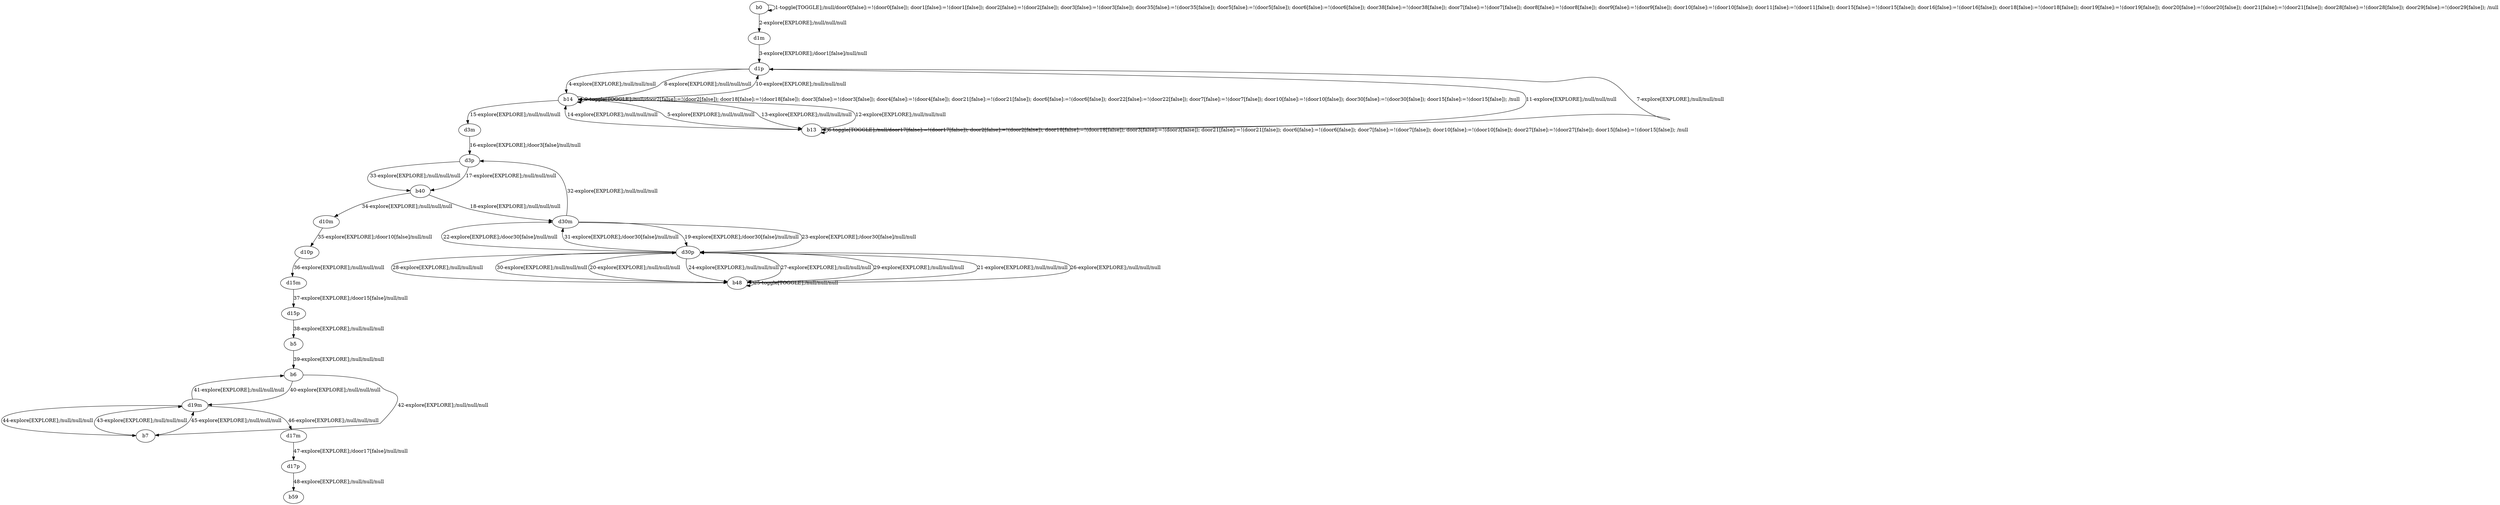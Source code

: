 # Total number of goals covered by this test: 1
# d17p --> b59

digraph g {
"b0" -> "b0" [label = "1-toggle[TOGGLE];/null/door0[false]:=!(door0[false]); door1[false]:=!(door1[false]); door2[false]:=!(door2[false]); door3[false]:=!(door3[false]); door35[false]:=!(door35[false]); door5[false]:=!(door5[false]); door6[false]:=!(door6[false]); door38[false]:=!(door38[false]); door7[false]:=!(door7[false]); door8[false]:=!(door8[false]); door9[false]:=!(door9[false]); door10[false]:=!(door10[false]); door11[false]:=!(door11[false]); door15[false]:=!(door15[false]); door16[false]:=!(door16[false]); door18[false]:=!(door18[false]); door19[false]:=!(door19[false]); door20[false]:=!(door20[false]); door21[false]:=!(door21[false]); door28[false]:=!(door28[false]); door29[false]:=!(door29[false]); /null"];
"b0" -> "d1m" [label = "2-explore[EXPLORE];/null/null/null"];
"d1m" -> "d1p" [label = "3-explore[EXPLORE];/door1[false]/null/null"];
"d1p" -> "b14" [label = "4-explore[EXPLORE];/null/null/null"];
"b14" -> "b13" [label = "5-explore[EXPLORE];/null/null/null"];
"b13" -> "b13" [label = "6-toggle[TOGGLE];/null/door17[false]:=!(door17[false]); door2[false]:=!(door2[false]); door18[false]:=!(door18[false]); door3[false]:=!(door3[false]); door21[false]:=!(door21[false]); door6[false]:=!(door6[false]); door7[false]:=!(door7[false]); door10[false]:=!(door10[false]); door27[false]:=!(door27[false]); door15[false]:=!(door15[false]); /null"];
"b13" -> "d1p" [label = "7-explore[EXPLORE];/null/null/null"];
"d1p" -> "b14" [label = "8-explore[EXPLORE];/null/null/null"];
"b14" -> "b14" [label = "9-toggle[TOGGLE];/null/door2[false]:=!(door2[false]); door18[false]:=!(door18[false]); door3[false]:=!(door3[false]); door4[false]:=!(door4[false]); door21[false]:=!(door21[false]); door6[false]:=!(door6[false]); door22[false]:=!(door22[false]); door7[false]:=!(door7[false]); door10[false]:=!(door10[false]); door30[false]:=!(door30[false]); door15[false]:=!(door15[false]); /null"];
"b14" -> "d1p" [label = "10-explore[EXPLORE];/null/null/null"];
"d1p" -> "b13" [label = "11-explore[EXPLORE];/null/null/null"];
"b13" -> "b14" [label = "12-explore[EXPLORE];/null/null/null"];
"b14" -> "b13" [label = "13-explore[EXPLORE];/null/null/null"];
"b13" -> "b14" [label = "14-explore[EXPLORE];/null/null/null"];
"b14" -> "d3m" [label = "15-explore[EXPLORE];/null/null/null"];
"d3m" -> "d3p" [label = "16-explore[EXPLORE];/door3[false]/null/null"];
"d3p" -> "b40" [label = "17-explore[EXPLORE];/null/null/null"];
"b40" -> "d30m" [label = "18-explore[EXPLORE];/null/null/null"];
"d30m" -> "d30p" [label = "19-explore[EXPLORE];/door30[false]/null/null"];
"d30p" -> "b48" [label = "20-explore[EXPLORE];/null/null/null"];
"b48" -> "d30p" [label = "21-explore[EXPLORE];/null/null/null"];
"d30p" -> "d30m" [label = "22-explore[EXPLORE];/door30[false]/null/null"];
"d30m" -> "d30p" [label = "23-explore[EXPLORE];/door30[false]/null/null"];
"d30p" -> "b48" [label = "24-explore[EXPLORE];/null/null/null"];
"b48" -> "b48" [label = "25-toggle[TOGGLE];/null/null/null"];
"b48" -> "d30p" [label = "26-explore[EXPLORE];/null/null/null"];
"d30p" -> "b48" [label = "27-explore[EXPLORE];/null/null/null"];
"b48" -> "d30p" [label = "28-explore[EXPLORE];/null/null/null"];
"d30p" -> "b48" [label = "29-explore[EXPLORE];/null/null/null"];
"b48" -> "d30p" [label = "30-explore[EXPLORE];/null/null/null"];
"d30p" -> "d30m" [label = "31-explore[EXPLORE];/door30[false]/null/null"];
"d30m" -> "d3p" [label = "32-explore[EXPLORE];/null/null/null"];
"d3p" -> "b40" [label = "33-explore[EXPLORE];/null/null/null"];
"b40" -> "d10m" [label = "34-explore[EXPLORE];/null/null/null"];
"d10m" -> "d10p" [label = "35-explore[EXPLORE];/door10[false]/null/null"];
"d10p" -> "d15m" [label = "36-explore[EXPLORE];/null/null/null"];
"d15m" -> "d15p" [label = "37-explore[EXPLORE];/door15[false]/null/null"];
"d15p" -> "b5" [label = "38-explore[EXPLORE];/null/null/null"];
"b5" -> "b6" [label = "39-explore[EXPLORE];/null/null/null"];
"b6" -> "d19m" [label = "40-explore[EXPLORE];/null/null/null"];
"d19m" -> "b6" [label = "41-explore[EXPLORE];/null/null/null"];
"b6" -> "b7" [label = "42-explore[EXPLORE];/null/null/null"];
"b7" -> "d19m" [label = "43-explore[EXPLORE];/null/null/null"];
"d19m" -> "b7" [label = "44-explore[EXPLORE];/null/null/null"];
"b7" -> "d19m" [label = "45-explore[EXPLORE];/null/null/null"];
"d19m" -> "d17m" [label = "46-explore[EXPLORE];/null/null/null"];
"d17m" -> "d17p" [label = "47-explore[EXPLORE];/door17[false]/null/null"];
"d17p" -> "b59" [label = "48-explore[EXPLORE];/null/null/null"];
}
